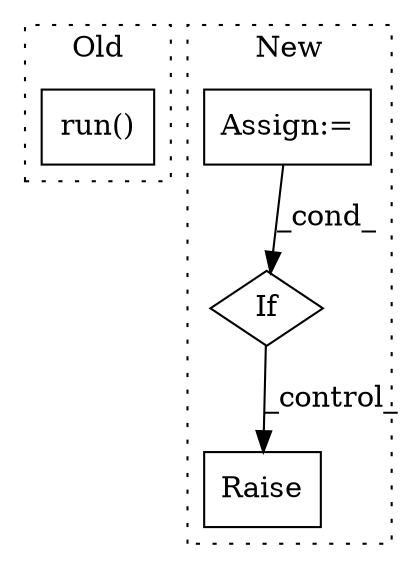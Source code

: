 digraph G {
subgraph cluster0 {
1 [label="run()" a="75" s="8843,8870" l="15,25" shape="box"];
label = "Old";
style="dotted";
}
subgraph cluster1 {
2 [label="Raise" a="91" s="9825" l="6" shape="box"];
3 [label="If" a="96" s="9211" l="3" shape="diamond"];
4 [label="Assign:=" a="68" s="9166" l="3" shape="box"];
label = "New";
style="dotted";
}
3 -> 2 [label="_control_"];
4 -> 3 [label="_cond_"];
}